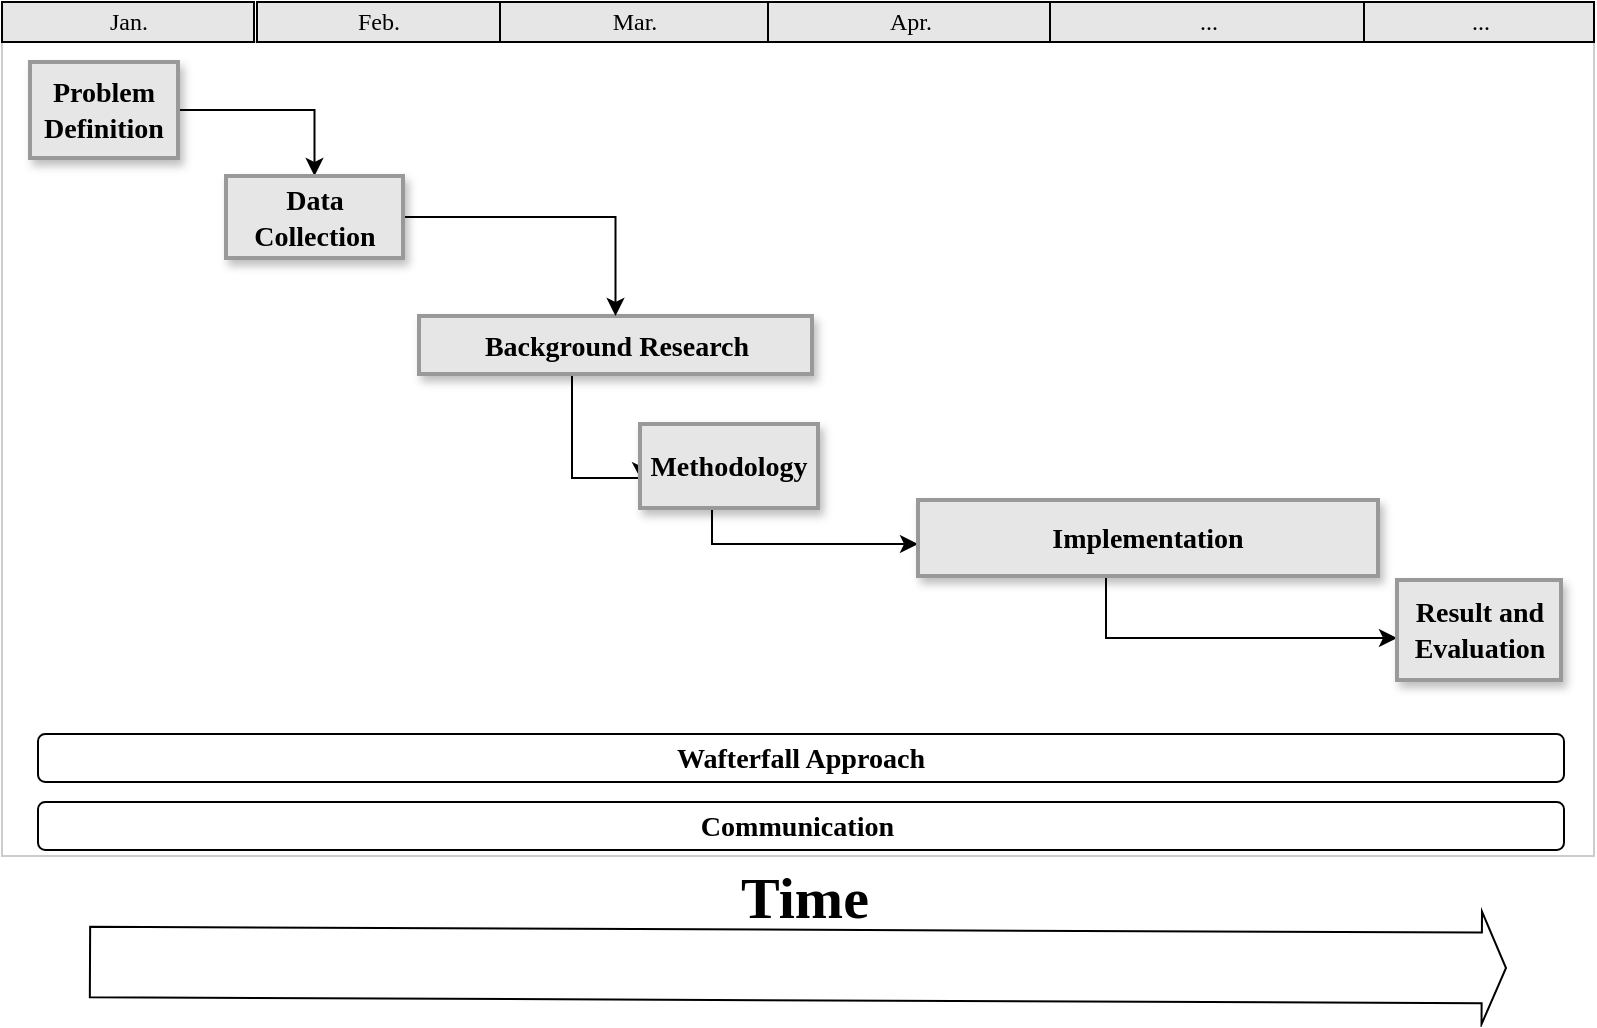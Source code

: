 <mxfile version="21.6.1" type="github">
  <diagram name="Page-1" id="fc2ac565-0d4e-3f0d-88b0-a54af1634ed7">
    <mxGraphModel dx="890" dy="647" grid="0" gridSize="10" guides="1" tooltips="1" connect="0" arrows="1" fold="1" page="1" pageScale="1.5" pageWidth="1169" pageHeight="827" background="none" math="0" shadow="0">
      <root>
        <mxCell id="0" style=";html=1;" />
        <mxCell id="1" style=";html=1;" parent="0" />
        <mxCell id="fhs7iBM8C1StkUZ6OH_4-101" value="" style="align=left;strokeColor=#CCCCCC;html=1;fillColor=none;shadow=0;" parent="1" vertex="1">
          <mxGeometry x="342" y="252" width="796" height="407" as="geometry" />
        </mxCell>
        <mxCell id="fhs7iBM8C1StkUZ6OH_4-118" value="&lt;font face=&quot;Times New Roman&quot;&gt;Apr.&lt;/font&gt;" style="strokeWidth=1;fontStyle=0;html=1;fillColor=#E6E6E6;shadow=0;" parent="1" vertex="1">
          <mxGeometry x="724" y="232" width="143" height="20" as="geometry" />
        </mxCell>
        <mxCell id="fhs7iBM8C1StkUZ6OH_4-119" value="&lt;font face=&quot;Times New Roman&quot;&gt;...&lt;/font&gt;" style="strokeWidth=1;fontStyle=0;html=1;fillColor=#E6E6E6;shadow=0;" parent="1" vertex="1">
          <mxGeometry x="866" y="232" width="157" height="20" as="geometry" />
        </mxCell>
        <mxCell id="fhs7iBM8C1StkUZ6OH_4-120" value="&lt;font face=&quot;Times New Roman&quot;&gt;...&lt;/font&gt;" style="strokeWidth=1;fontStyle=0;html=1;fillColor=#E6E6E6;shadow=0;" parent="1" vertex="1">
          <mxGeometry x="1023" y="232" width="115" height="20" as="geometry" />
        </mxCell>
        <mxCell id="fhs7iBM8C1StkUZ6OH_4-121" value="&lt;font face=&quot;Times New Roman&quot;&gt;Jan.&lt;/font&gt;" style="strokeWidth=1;fontStyle=0;html=1;fillColor=#E6E6E6;shadow=0;" parent="1" vertex="1">
          <mxGeometry x="342" y="232" width="126" height="20" as="geometry" />
        </mxCell>
        <mxCell id="fhs7iBM8C1StkUZ6OH_4-122" value="&lt;font face=&quot;Times New Roman&quot;&gt;Mar.&lt;/font&gt;" style="strokeWidth=1;fontStyle=0;html=1;fillColor=#E6E6E6;shadow=0;" parent="1" vertex="1">
          <mxGeometry x="591" y="232" width="134" height="20" as="geometry" />
        </mxCell>
        <mxCell id="fhs7iBM8C1StkUZ6OH_4-123" value="&lt;font face=&quot;Times New Roman&quot;&gt;Feb.&lt;/font&gt;" style="strokeWidth=1;fontStyle=0;html=1;fillColor=#E6E6E6;shadow=0;" parent="1" vertex="1">
          <mxGeometry x="469.5" y="232" width="121.5" height="20" as="geometry" />
        </mxCell>
        <mxCell id="8DOTH0WtCYSmB3aHO4C8-9" style="edgeStyle=orthogonalEdgeStyle;rounded=0;orthogonalLoop=1;jettySize=auto;html=1;" edge="1" parent="1" source="fhs7iBM8C1StkUZ6OH_4-124" target="fhs7iBM8C1StkUZ6OH_4-130">
          <mxGeometry relative="1" as="geometry" />
        </mxCell>
        <mxCell id="fhs7iBM8C1StkUZ6OH_4-124" value="&lt;b&gt;&lt;font face=&quot;Times New Roman&quot;&gt;Problem Definition&lt;br&gt;&lt;/font&gt;&lt;/b&gt;" style="whiteSpace=wrap;html=1;strokeWidth=2;fillColor=#E6E6E6;gradientColor=none;fontSize=14;align=center;strokeColor=#999999;shadow=1;" parent="1" vertex="1">
          <mxGeometry x="356" y="262" width="74" height="48" as="geometry" />
        </mxCell>
        <mxCell id="8DOTH0WtCYSmB3aHO4C8-5" style="edgeStyle=orthogonalEdgeStyle;rounded=0;orthogonalLoop=1;jettySize=auto;html=1;entryX=0.007;entryY=0.667;entryDx=0;entryDy=0;entryPerimeter=0;" edge="1" parent="1" source="fhs7iBM8C1StkUZ6OH_4-125" target="fhs7iBM8C1StkUZ6OH_4-126">
          <mxGeometry relative="1" as="geometry">
            <Array as="points">
              <mxPoint x="627" y="470" />
            </Array>
          </mxGeometry>
        </mxCell>
        <mxCell id="fhs7iBM8C1StkUZ6OH_4-125" value="&lt;b&gt;&lt;font face=&quot;Times New Roman&quot;&gt;Background Research&lt;/font&gt;&lt;/b&gt;" style="whiteSpace=wrap;html=1;strokeWidth=2;fillColor=#E6E6E6;gradientColor=none;fontSize=14;align=center;strokeColor=#999999;shadow=1;" parent="1" vertex="1">
          <mxGeometry x="550.5" y="389" width="196.5" height="29" as="geometry" />
        </mxCell>
        <mxCell id="fhs7iBM8C1StkUZ6OH_4-162" style="edgeStyle=orthogonalEdgeStyle;rounded=0;orthogonalLoop=1;jettySize=auto;html=1;" parent="1" source="fhs7iBM8C1StkUZ6OH_4-126" target="fhs7iBM8C1StkUZ6OH_4-127" edge="1">
          <mxGeometry relative="1" as="geometry">
            <Array as="points">
              <mxPoint x="697" y="503" />
            </Array>
          </mxGeometry>
        </mxCell>
        <mxCell id="fhs7iBM8C1StkUZ6OH_4-126" value="&lt;b&gt;&lt;font face=&quot;Times New Roman&quot;&gt;Methodology&lt;/font&gt;&lt;/b&gt;" style="whiteSpace=wrap;html=1;strokeWidth=2;fillColor=#E6E6E6;gradientColor=none;fontSize=14;align=center;strokeColor=#999999;shadow=1;" parent="1" vertex="1">
          <mxGeometry x="661" y="443" width="89" height="42" as="geometry" />
        </mxCell>
        <mxCell id="8DOTH0WtCYSmB3aHO4C8-2" style="edgeStyle=orthogonalEdgeStyle;rounded=0;orthogonalLoop=1;jettySize=auto;html=1;" edge="1" parent="1" source="fhs7iBM8C1StkUZ6OH_4-127" target="fhs7iBM8C1StkUZ6OH_4-128">
          <mxGeometry relative="1" as="geometry">
            <Array as="points">
              <mxPoint x="894" y="550" />
            </Array>
          </mxGeometry>
        </mxCell>
        <mxCell id="fhs7iBM8C1StkUZ6OH_4-127" value="&lt;b&gt;&lt;font face=&quot;Times New Roman&quot;&gt;Implementation&lt;/font&gt;&lt;/b&gt;" style="whiteSpace=wrap;html=1;strokeWidth=2;fillColor=#E6E6E6;gradientColor=none;fontSize=14;align=center;strokeColor=#999999;shadow=1;" parent="1" vertex="1">
          <mxGeometry x="800" y="481" width="230" height="38" as="geometry" />
        </mxCell>
        <mxCell id="fhs7iBM8C1StkUZ6OH_4-128" value="&lt;b&gt;&lt;font face=&quot;Times New Roman&quot;&gt;Result and &lt;br&gt;Evaluation&lt;/font&gt;&lt;/b&gt;" style="whiteSpace=wrap;html=1;strokeWidth=2;fillColor=#E6E6E6;gradientColor=none;fontSize=14;align=center;strokeColor=#999999;shadow=1;" parent="1" vertex="1">
          <mxGeometry x="1039.5" y="521" width="82" height="50" as="geometry" />
        </mxCell>
        <mxCell id="8DOTH0WtCYSmB3aHO4C8-4" style="edgeStyle=orthogonalEdgeStyle;rounded=0;orthogonalLoop=1;jettySize=auto;html=1;" edge="1" parent="1" source="fhs7iBM8C1StkUZ6OH_4-130" target="fhs7iBM8C1StkUZ6OH_4-125">
          <mxGeometry relative="1" as="geometry" />
        </mxCell>
        <mxCell id="fhs7iBM8C1StkUZ6OH_4-130" value="&lt;b&gt;&lt;font face=&quot;Times New Roman&quot;&gt;Data &lt;br&gt;Collection&lt;/font&gt;&lt;/b&gt;" style="whiteSpace=wrap;html=1;strokeWidth=2;fillColor=#E6E6E6;gradientColor=none;fontSize=14;align=center;strokeColor=#999999;shadow=1;" parent="1" vertex="1">
          <mxGeometry x="454" y="319" width="88.5" height="41" as="geometry" />
        </mxCell>
        <mxCell id="fhs7iBM8C1StkUZ6OH_4-155" value="" style="shape=flexArrow;endArrow=classic;html=1;rounded=0;width=35.294;endSize=3.706;" parent="1" edge="1">
          <mxGeometry x="0.001" width="50" height="50" relative="1" as="geometry">
            <mxPoint x="385.5" y="712" as="sourcePoint" />
            <mxPoint x="1094.5" y="715" as="targetPoint" />
            <mxPoint as="offset" />
          </mxGeometry>
        </mxCell>
        <mxCell id="fhs7iBM8C1StkUZ6OH_4-156" value="&lt;h3&gt;&lt;b&gt;&lt;font face=&quot;Times New Roman&quot;&gt;Wafterfall Approach&lt;/font&gt;&lt;/b&gt;&lt;/h3&gt;" style="rounded=1;whiteSpace=wrap;html=1;" parent="1" vertex="1">
          <mxGeometry x="360" y="598" width="763" height="24" as="geometry" />
        </mxCell>
        <mxCell id="fhs7iBM8C1StkUZ6OH_4-157" value="&lt;h3&gt;&lt;b&gt;&lt;font face=&quot;Times New Roman&quot;&gt;Communication&amp;nbsp;&lt;/font&gt;&lt;/b&gt;&lt;/h3&gt;" style="rounded=1;whiteSpace=wrap;html=1;" parent="1" vertex="1">
          <mxGeometry x="360" y="632" width="763" height="24" as="geometry" />
        </mxCell>
        <mxCell id="fhs7iBM8C1StkUZ6OH_4-165" value="&lt;pre&gt;&lt;font size=&quot;1&quot; face=&quot;Times New Roman&quot; style=&quot;&quot;&gt;&lt;b style=&quot;font-size: 29px;&quot;&gt;Time&lt;/b&gt;&lt;/font&gt;&lt;/pre&gt;" style="text;html=1;align=center;verticalAlign=middle;resizable=0;points=[];autosize=1;strokeColor=none;fillColor=none;" parent="1" vertex="1">
          <mxGeometry x="701.5" y="644" width="82" height="71" as="geometry" />
        </mxCell>
      </root>
    </mxGraphModel>
  </diagram>
</mxfile>
